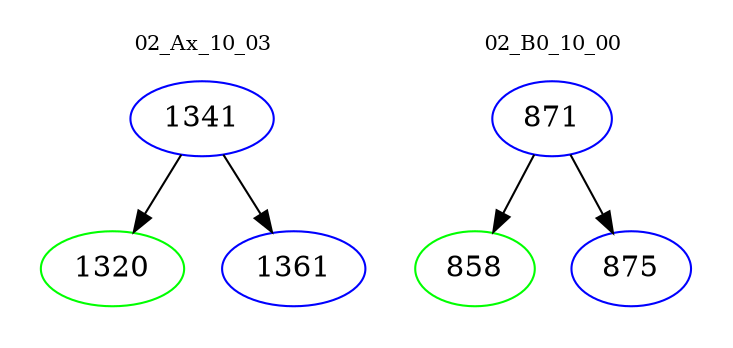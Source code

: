 digraph{
subgraph cluster_0 {
color = white
label = "02_Ax_10_03";
fontsize=10;
T0_1341 [label="1341", color="blue"]
T0_1341 -> T0_1320 [color="black"]
T0_1320 [label="1320", color="green"]
T0_1341 -> T0_1361 [color="black"]
T0_1361 [label="1361", color="blue"]
}
subgraph cluster_1 {
color = white
label = "02_B0_10_00";
fontsize=10;
T1_871 [label="871", color="blue"]
T1_871 -> T1_858 [color="black"]
T1_858 [label="858", color="green"]
T1_871 -> T1_875 [color="black"]
T1_875 [label="875", color="blue"]
}
}
